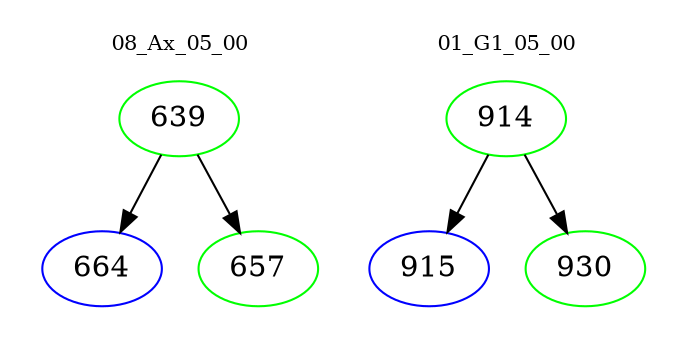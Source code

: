 digraph{
subgraph cluster_0 {
color = white
label = "08_Ax_05_00";
fontsize=10;
T0_639 [label="639", color="green"]
T0_639 -> T0_664 [color="black"]
T0_664 [label="664", color="blue"]
T0_639 -> T0_657 [color="black"]
T0_657 [label="657", color="green"]
}
subgraph cluster_1 {
color = white
label = "01_G1_05_00";
fontsize=10;
T1_914 [label="914", color="green"]
T1_914 -> T1_915 [color="black"]
T1_915 [label="915", color="blue"]
T1_914 -> T1_930 [color="black"]
T1_930 [label="930", color="green"]
}
}
